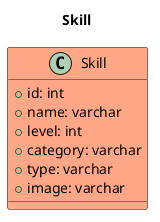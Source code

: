 @startuml

title: Skill

class Skill #FFA786 {
    +id: int
    +name: varchar
    +level: int
    +category: varchar
    +type: varchar
    +image: varchar
}

@enduml